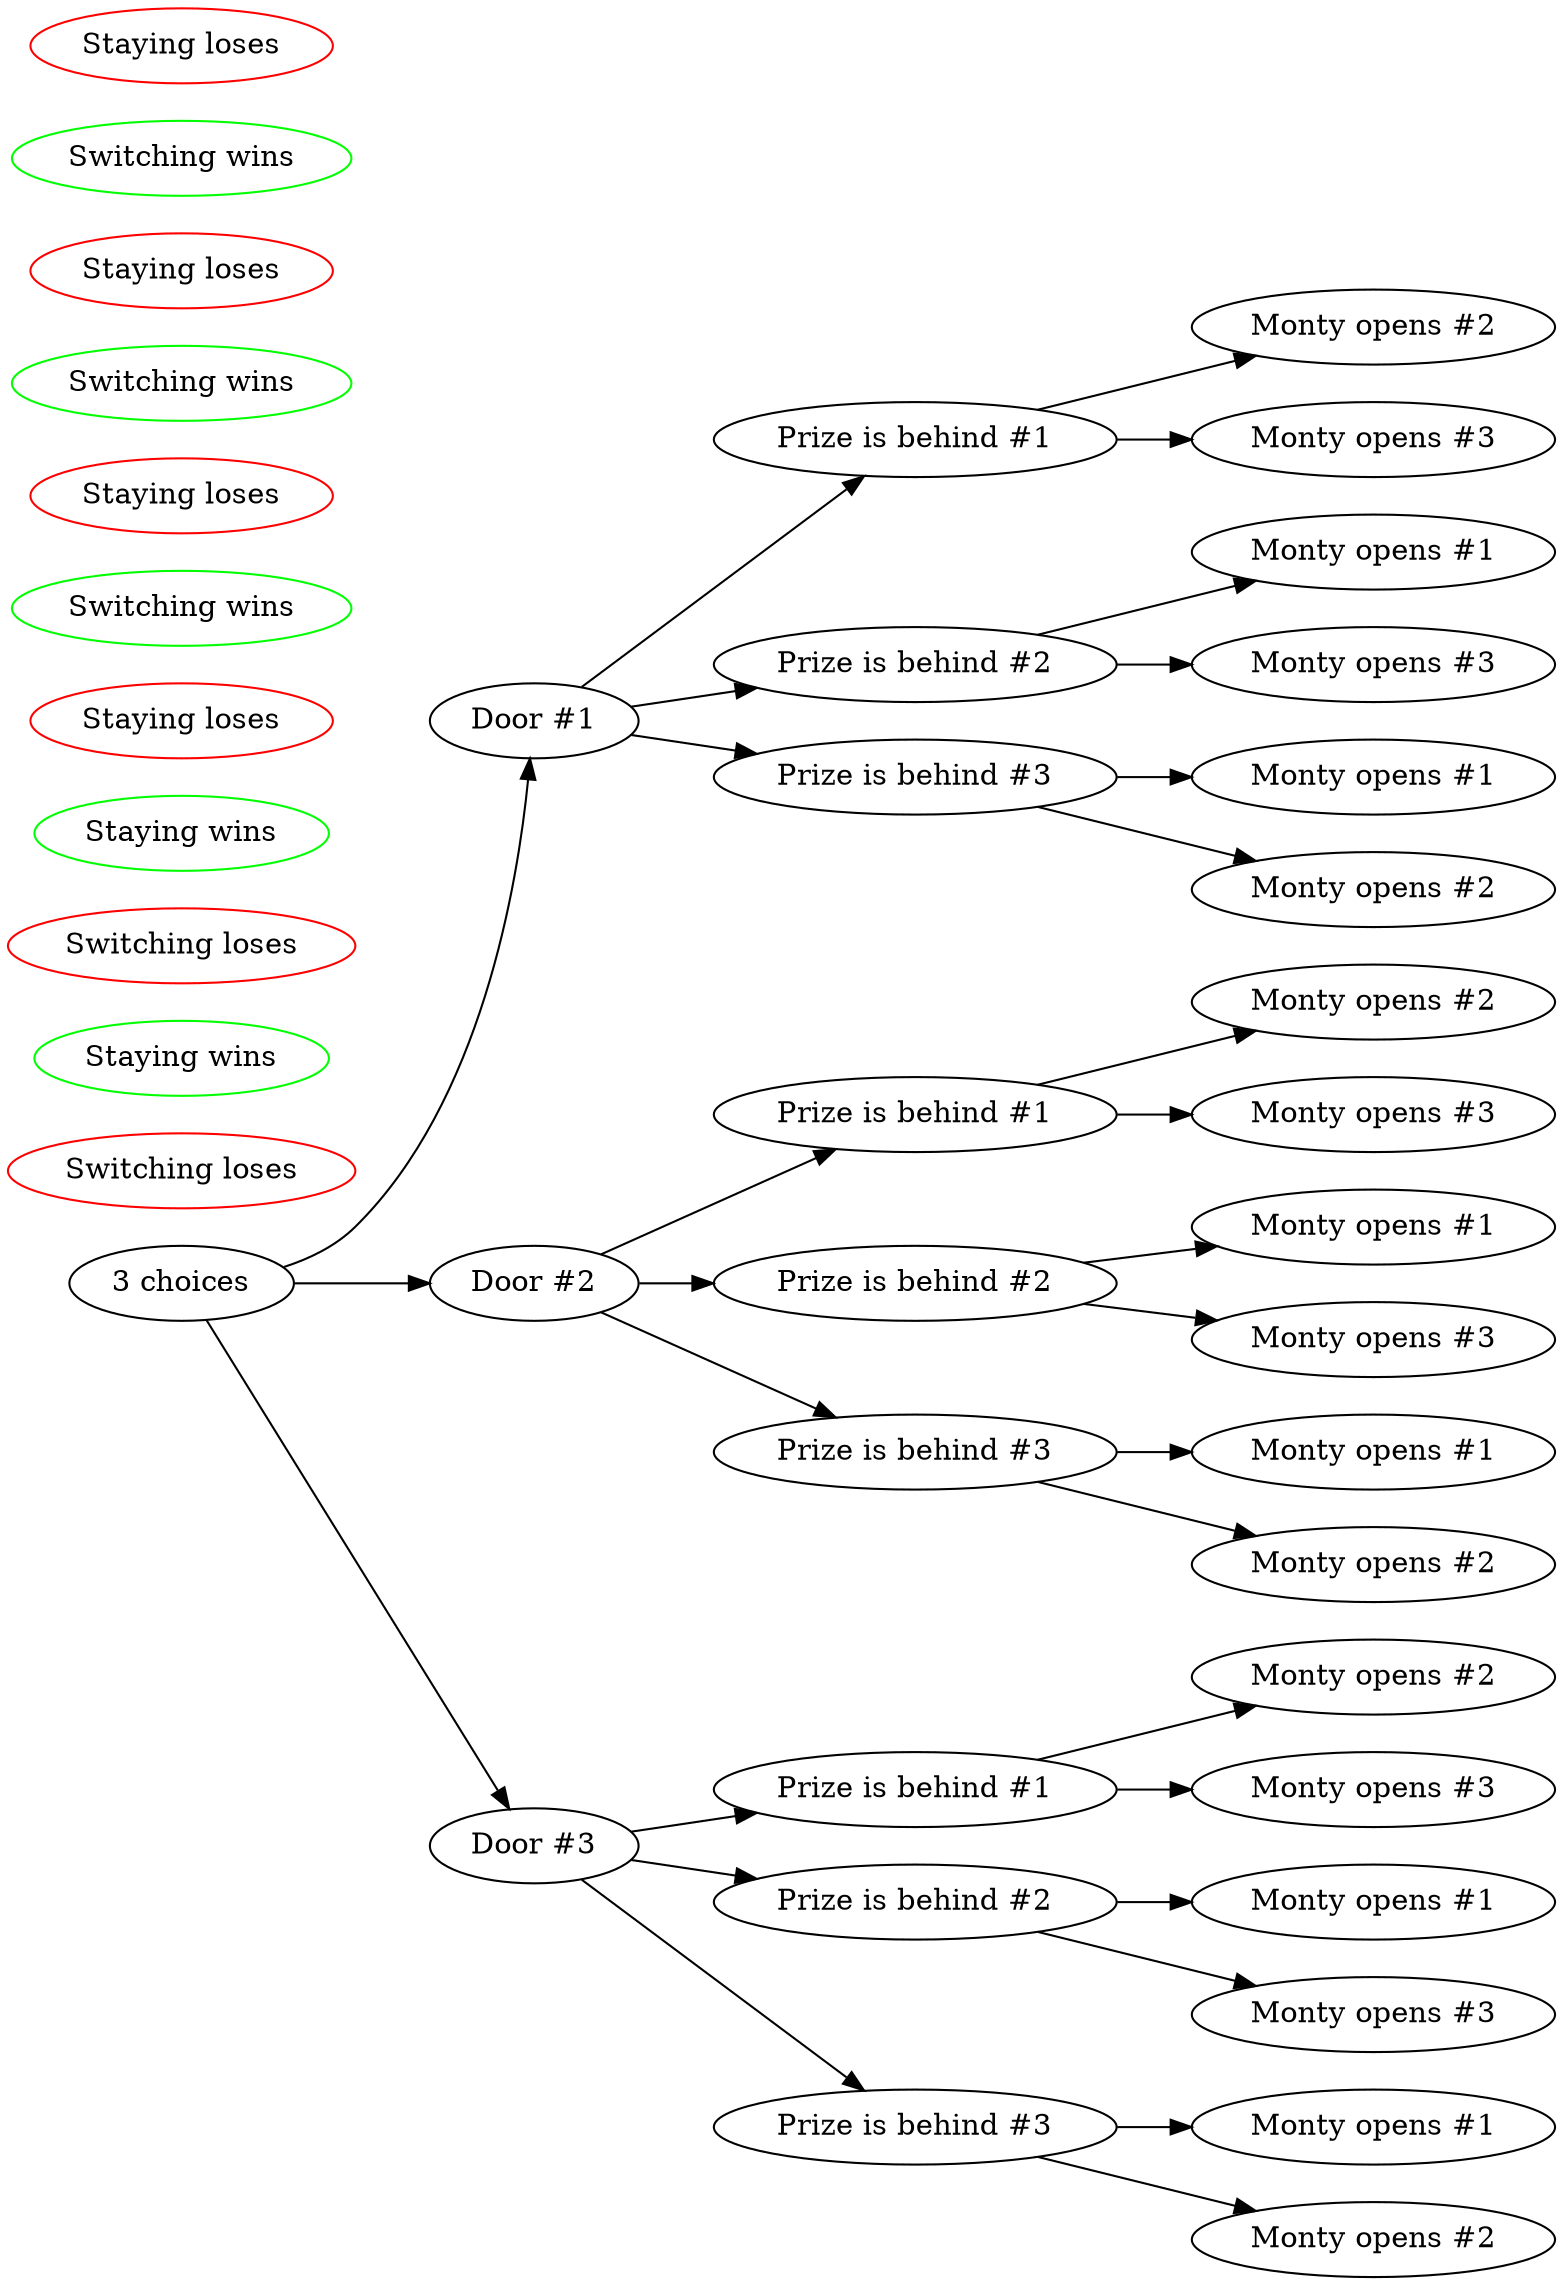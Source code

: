 digraph montyhall {
	rankdir=LR;

	root [label="3 choices"];
	door1 [label="Door #1"];
	door2 [label="Door #2"];
	door3 [label="Door #3"];

	root -> door1;
	root -> door2;
	root -> door3;
	
	prize11 [label="Prize is behind #1"];
	prize12 [label="Prize is behind #2"];
	prize13 [label="Prize is behind #3"];

	prize21 [label="Prize is behind #1"];
	prize22 [label="Prize is behind #2"];
	prize23 [label="Prize is behind #3"];

	prize31 [label="Prize is behind #1"];
	prize32 [label="Prize is behind #2"];
	prize33 [label="Prize is behind #3"];

	door1 -> prize11;
	door1 -> prize12;
	door1 -> prize13;
	
	door2 -> prize21;
	door2 -> prize22;
	door2 -> prize23;

	door3 -> prize31;
	door3 -> prize32;
	door3 -> prize33;

	montyopens121 [label="Monty opens #1"];
	montyopens131 [label="Monty opens #1"];
	montyopens112 [label="Monty opens #2"];
	montyopens132 [label="Monty opens #2"];
	montyopens113 [label="Monty opens #3"];
	montyopens123 [label="Monty opens #3"];

	montyopens221 [label="Monty opens #1"];
	montyopens231 [label="Monty opens #1"];
	montyopens212 [label="Monty opens #2"];
	montyopens232 [label="Monty opens #2"];
	montyopens213 [label="Monty opens #3"];
	montyopens223 [label="Monty opens #3"];

	montyopens321 [label="Monty opens #1"];
	montyopens331 [label="Monty opens #1"];
	montyopens312 [label="Monty opens #2"];
	montyopens332 [label="Monty opens #2"];
	montyopens313 [label="Monty opens #3"];
	montyopens323 [label="Monty opens #3"];

	sl112 [label="Switching loses", color="red"];
	sw112 [label="Staying wins", color="green"];
	sl113 [label="Switching loses", color="red"];
	sw113 [label="Staying wins", color="green"];
	sl121 [label="Staying loses", color="red"];
	sw121 [label="Switching wins", color="green"];
	sl123 [label="Staying loses", color="red"];
	sw123 [label="Switching wins", color="green"];
	sl131 [label="Staying loses", color="red"];
	sw131 [label="Switching wins", color="green"];
	sl132 [label="Switching wins", color="green"];
	sl132 [label="Staying loses", color="red"];

	//sl212 [label="Switching loses", color="red"];
	//sl213 [label="Staying wins", color="green"];
	//sl221 [label="Switching loses", color="red"];
	//sl223 [label="Staying wins", color="green"];
	//sl231 [label="Switching loses", color="red"];
	//sl232 [label="Staying wins", color="green"];

	//sl312 [label="Switching loses", color="red"];
	//sl313 [label="Staying wins", color="green"];
	//sl321 [label="Switching loses", color="red"];
	//sl323 [label="Staying wins", color="green"];
	//sl331 [label="Switching loses", color="red"];
	//sl332 [label="Staying wins", color="green"];

	prize11 -> montyopens112;
	prize11 -> montyopens113;
	prize12 -> montyopens121;
	prize12 -> montyopens123;
	prize13 -> montyopens131;
	prize13 -> montyopens132;
	
	prize21 -> montyopens212;
	prize21 -> montyopens213;
	prize22 -> montyopens221;
	prize22 -> montyopens223;
	prize23 -> montyopens231;
	prize23 -> montyopens232;

	prize31 -> montyopens312;
	prize31 -> montyopens313;
	prize32 -> montyopens321;
	prize32 -> montyopens323;
	prize33 -> montyopens331;
	prize33 -> montyopens332;

}